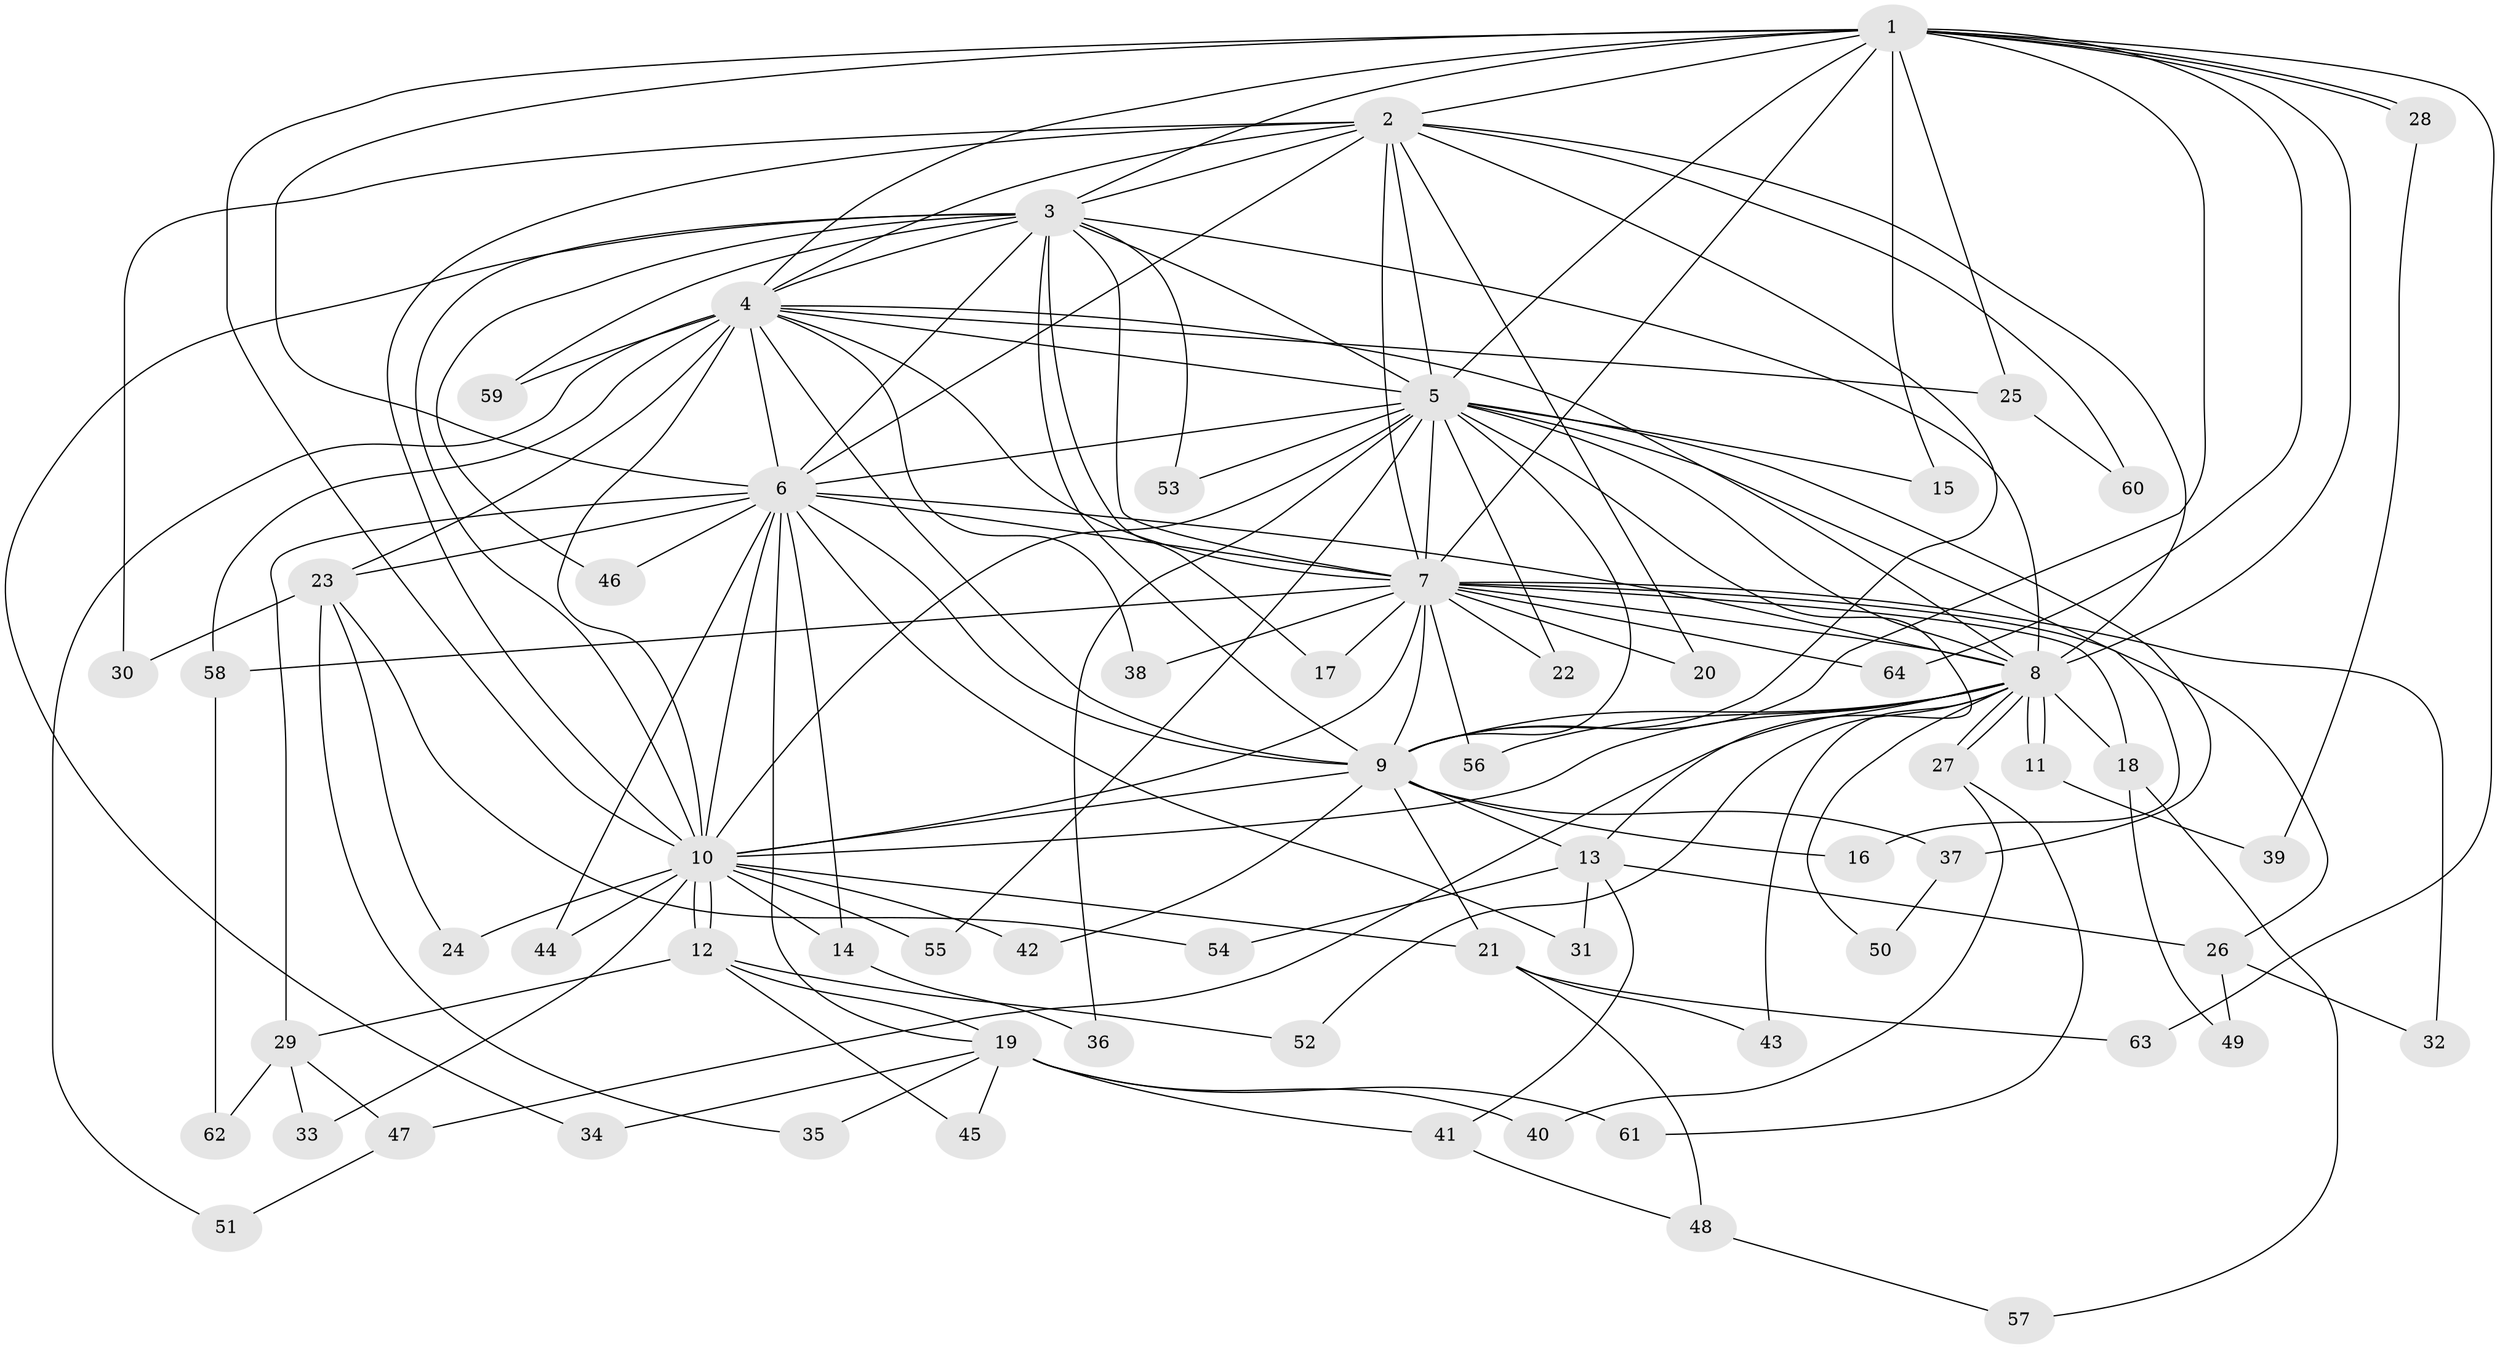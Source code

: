 // Generated by graph-tools (version 1.1) at 2025/25/03/09/25 03:25:52]
// undirected, 64 vertices, 153 edges
graph export_dot {
graph [start="1"]
  node [color=gray90,style=filled];
  1;
  2;
  3;
  4;
  5;
  6;
  7;
  8;
  9;
  10;
  11;
  12;
  13;
  14;
  15;
  16;
  17;
  18;
  19;
  20;
  21;
  22;
  23;
  24;
  25;
  26;
  27;
  28;
  29;
  30;
  31;
  32;
  33;
  34;
  35;
  36;
  37;
  38;
  39;
  40;
  41;
  42;
  43;
  44;
  45;
  46;
  47;
  48;
  49;
  50;
  51;
  52;
  53;
  54;
  55;
  56;
  57;
  58;
  59;
  60;
  61;
  62;
  63;
  64;
  1 -- 2;
  1 -- 3;
  1 -- 4;
  1 -- 5;
  1 -- 6;
  1 -- 7;
  1 -- 8;
  1 -- 9;
  1 -- 10;
  1 -- 15;
  1 -- 25;
  1 -- 28;
  1 -- 28;
  1 -- 63;
  1 -- 64;
  2 -- 3;
  2 -- 4;
  2 -- 5;
  2 -- 6;
  2 -- 7;
  2 -- 8;
  2 -- 9;
  2 -- 10;
  2 -- 20;
  2 -- 30;
  2 -- 60;
  3 -- 4;
  3 -- 5;
  3 -- 6;
  3 -- 7;
  3 -- 8;
  3 -- 9;
  3 -- 10;
  3 -- 17;
  3 -- 34;
  3 -- 46;
  3 -- 53;
  3 -- 59;
  4 -- 5;
  4 -- 6;
  4 -- 7;
  4 -- 8;
  4 -- 9;
  4 -- 10;
  4 -- 23;
  4 -- 25;
  4 -- 38;
  4 -- 51;
  4 -- 58;
  4 -- 59;
  5 -- 6;
  5 -- 7;
  5 -- 8;
  5 -- 9;
  5 -- 10;
  5 -- 13;
  5 -- 15;
  5 -- 16;
  5 -- 22;
  5 -- 36;
  5 -- 37;
  5 -- 53;
  5 -- 55;
  6 -- 7;
  6 -- 8;
  6 -- 9;
  6 -- 10;
  6 -- 14;
  6 -- 19;
  6 -- 23;
  6 -- 29;
  6 -- 31;
  6 -- 44;
  6 -- 46;
  7 -- 8;
  7 -- 9;
  7 -- 10;
  7 -- 17;
  7 -- 18;
  7 -- 20;
  7 -- 22;
  7 -- 26;
  7 -- 32;
  7 -- 38;
  7 -- 56;
  7 -- 58;
  7 -- 64;
  8 -- 9;
  8 -- 10;
  8 -- 11;
  8 -- 11;
  8 -- 18;
  8 -- 27;
  8 -- 27;
  8 -- 43;
  8 -- 47;
  8 -- 50;
  8 -- 52;
  8 -- 56;
  9 -- 10;
  9 -- 13;
  9 -- 16;
  9 -- 21;
  9 -- 37;
  9 -- 42;
  10 -- 12;
  10 -- 12;
  10 -- 14;
  10 -- 21;
  10 -- 24;
  10 -- 33;
  10 -- 42;
  10 -- 44;
  10 -- 55;
  11 -- 39;
  12 -- 19;
  12 -- 29;
  12 -- 45;
  12 -- 52;
  13 -- 26;
  13 -- 31;
  13 -- 41;
  13 -- 54;
  14 -- 36;
  18 -- 49;
  18 -- 57;
  19 -- 34;
  19 -- 35;
  19 -- 40;
  19 -- 41;
  19 -- 45;
  19 -- 61;
  21 -- 43;
  21 -- 48;
  21 -- 63;
  23 -- 24;
  23 -- 30;
  23 -- 35;
  23 -- 54;
  25 -- 60;
  26 -- 32;
  26 -- 49;
  27 -- 40;
  27 -- 61;
  28 -- 39;
  29 -- 33;
  29 -- 47;
  29 -- 62;
  37 -- 50;
  41 -- 48;
  47 -- 51;
  48 -- 57;
  58 -- 62;
}
